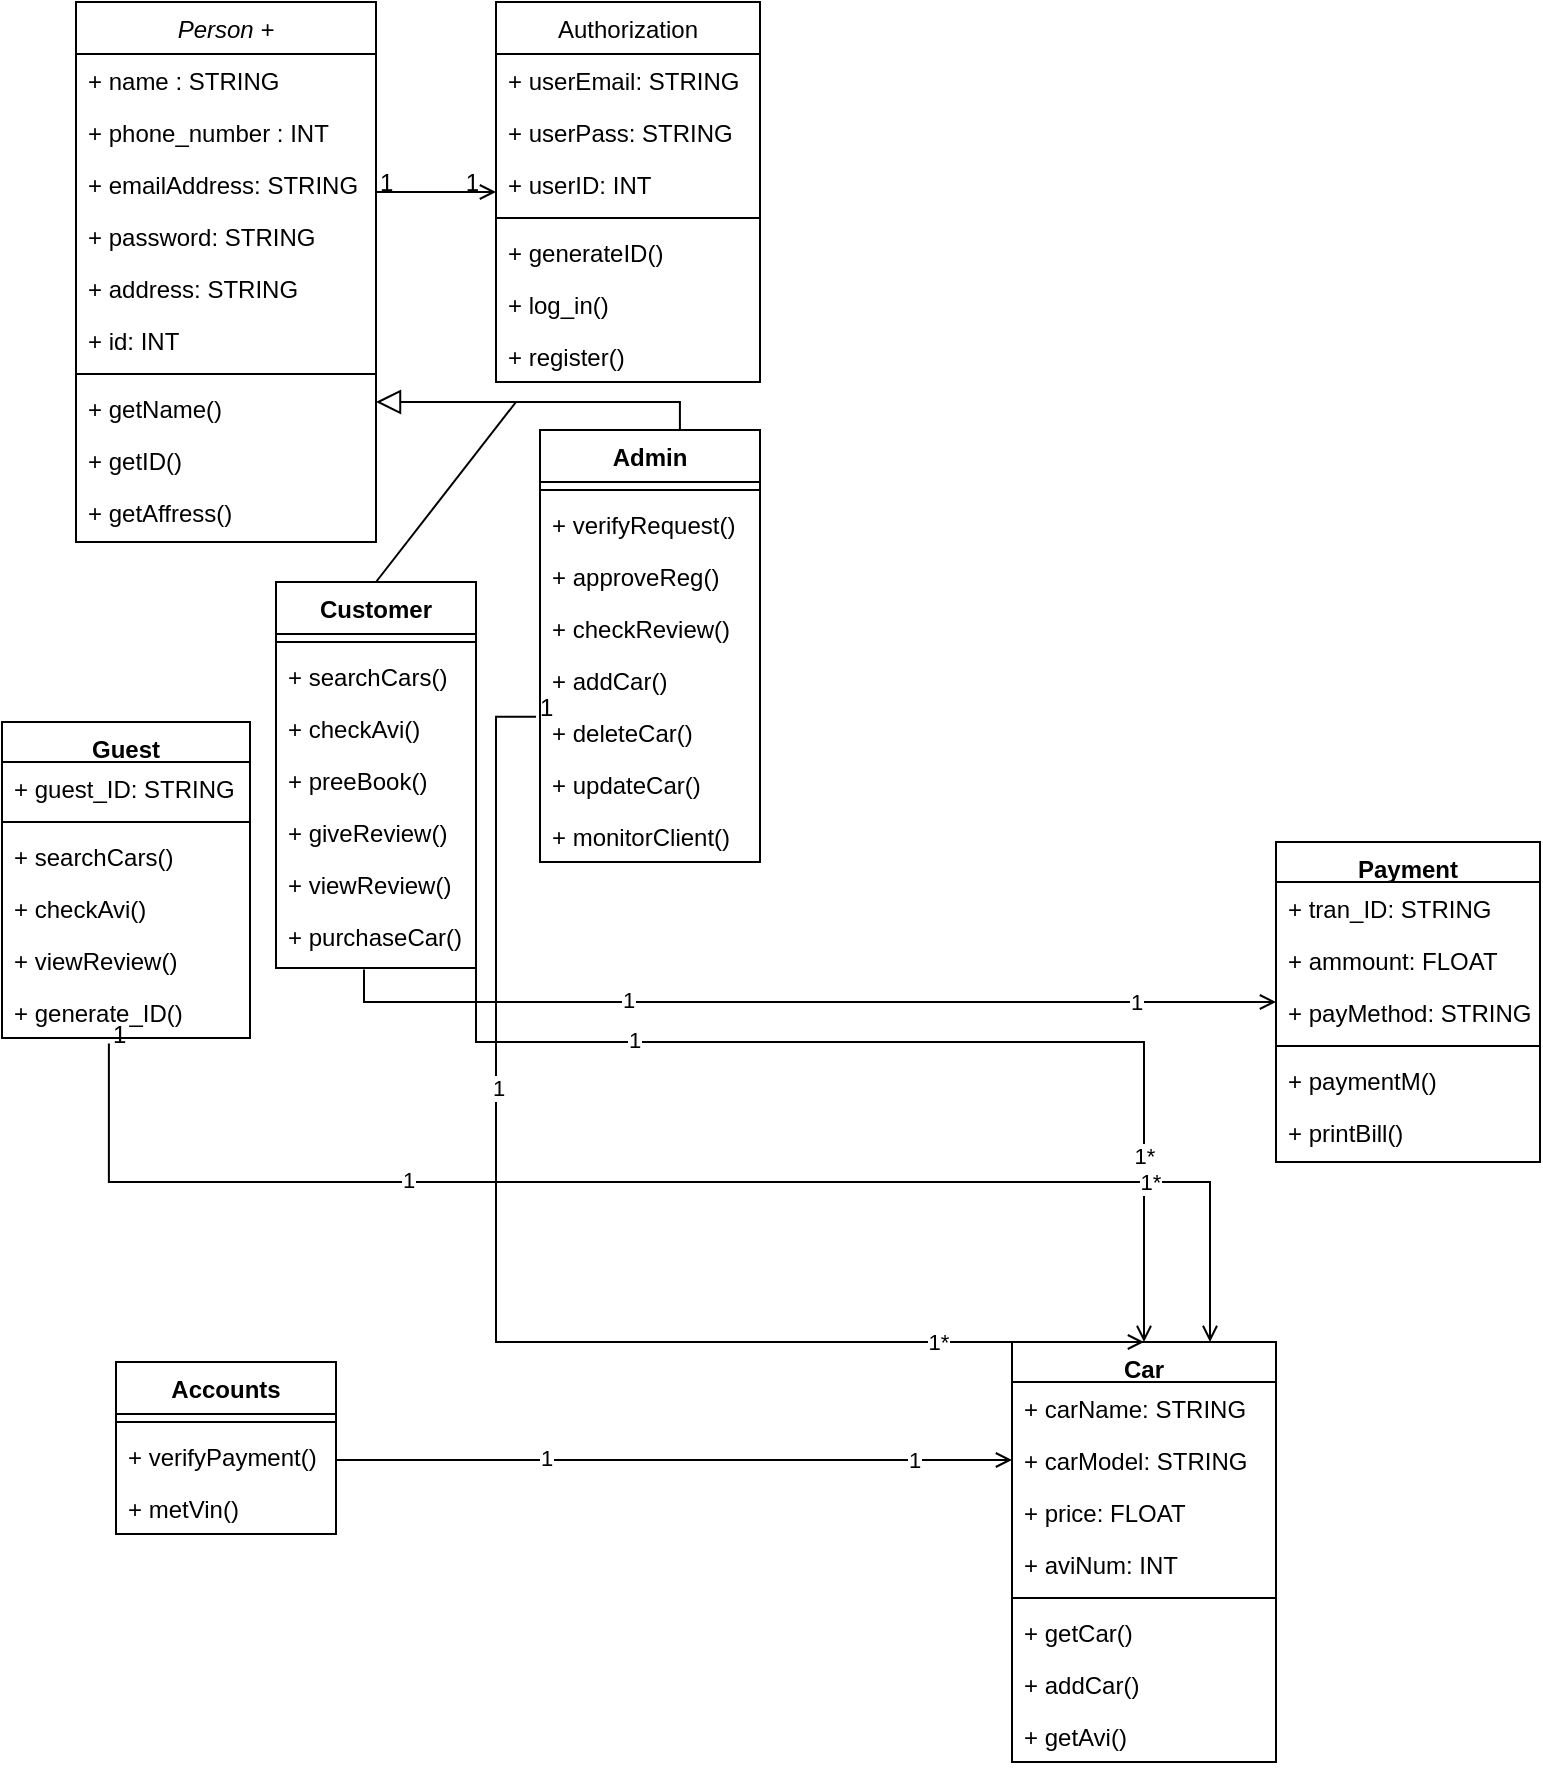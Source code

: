 <mxfile version="14.5.1" type="device"><diagram id="C5RBs43oDa-KdzZeNtuy" name="Page-1"><mxGraphModel dx="1038" dy="651" grid="1" gridSize="10" guides="1" tooltips="1" connect="1" arrows="1" fold="1" page="1" pageScale="1" pageWidth="827" pageHeight="1169" math="0" shadow="0"><root><mxCell id="WIyWlLk6GJQsqaUBKTNV-0"/><mxCell id="WIyWlLk6GJQsqaUBKTNV-1" parent="WIyWlLk6GJQsqaUBKTNV-0"/><mxCell id="zkfFHV4jXpPFQw0GAbJ--0" value="Person +" style="swimlane;fontStyle=2;align=center;verticalAlign=top;childLayout=stackLayout;horizontal=1;startSize=26;horizontalStack=0;resizeParent=1;resizeLast=0;collapsible=1;marginBottom=0;rounded=0;shadow=0;strokeWidth=1;" parent="WIyWlLk6GJQsqaUBKTNV-1" vertex="1"><mxGeometry x="60" y="80" width="150" height="270" as="geometry"><mxRectangle x="230" y="140" width="160" height="26" as="alternateBounds"/></mxGeometry></mxCell><mxCell id="zkfFHV4jXpPFQw0GAbJ--1" value="+ name : STRING" style="text;align=left;verticalAlign=top;spacingLeft=4;spacingRight=4;overflow=hidden;rotatable=0;points=[[0,0.5],[1,0.5]];portConstraint=eastwest;" parent="zkfFHV4jXpPFQw0GAbJ--0" vertex="1"><mxGeometry y="26" width="150" height="26" as="geometry"/></mxCell><mxCell id="zkfFHV4jXpPFQw0GAbJ--2" value="+ phone_number : INT" style="text;align=left;verticalAlign=top;spacingLeft=4;spacingRight=4;overflow=hidden;rotatable=0;points=[[0,0.5],[1,0.5]];portConstraint=eastwest;rounded=0;shadow=0;html=0;" parent="zkfFHV4jXpPFQw0GAbJ--0" vertex="1"><mxGeometry y="52" width="150" height="26" as="geometry"/></mxCell><mxCell id="zkfFHV4jXpPFQw0GAbJ--3" value="+ emailAddress: STRING" style="text;align=left;verticalAlign=top;spacingLeft=4;spacingRight=4;overflow=hidden;rotatable=0;points=[[0,0.5],[1,0.5]];portConstraint=eastwest;rounded=0;shadow=0;html=0;" parent="zkfFHV4jXpPFQw0GAbJ--0" vertex="1"><mxGeometry y="78" width="150" height="26" as="geometry"/></mxCell><mxCell id="jb4NhbANHoU5hlsHr80e-8" value="+ password: STRING" style="text;align=left;verticalAlign=top;spacingLeft=4;spacingRight=4;overflow=hidden;rotatable=0;points=[[0,0.5],[1,0.5]];portConstraint=eastwest;rounded=0;shadow=0;html=0;" vertex="1" parent="zkfFHV4jXpPFQw0GAbJ--0"><mxGeometry y="104" width="150" height="26" as="geometry"/></mxCell><mxCell id="jb4NhbANHoU5hlsHr80e-9" value="+ address: STRING" style="text;align=left;verticalAlign=top;spacingLeft=4;spacingRight=4;overflow=hidden;rotatable=0;points=[[0,0.5],[1,0.5]];portConstraint=eastwest;rounded=0;shadow=0;html=0;" vertex="1" parent="zkfFHV4jXpPFQw0GAbJ--0"><mxGeometry y="130" width="150" height="26" as="geometry"/></mxCell><mxCell id="jb4NhbANHoU5hlsHr80e-12" value="+ id: INT" style="text;align=left;verticalAlign=top;spacingLeft=4;spacingRight=4;overflow=hidden;rotatable=0;points=[[0,0.5],[1,0.5]];portConstraint=eastwest;rounded=0;shadow=0;html=0;" vertex="1" parent="zkfFHV4jXpPFQw0GAbJ--0"><mxGeometry y="156" width="150" height="26" as="geometry"/></mxCell><mxCell id="zkfFHV4jXpPFQw0GAbJ--4" value="" style="line;html=1;strokeWidth=1;align=left;verticalAlign=middle;spacingTop=-1;spacingLeft=3;spacingRight=3;rotatable=0;labelPosition=right;points=[];portConstraint=eastwest;" parent="zkfFHV4jXpPFQw0GAbJ--0" vertex="1"><mxGeometry y="182" width="150" height="8" as="geometry"/></mxCell><mxCell id="jb4NhbANHoU5hlsHr80e-13" value="+ getName()" style="text;align=left;verticalAlign=top;spacingLeft=4;spacingRight=4;overflow=hidden;rotatable=0;points=[[0,0.5],[1,0.5]];portConstraint=eastwest;rounded=0;shadow=0;html=0;" vertex="1" parent="zkfFHV4jXpPFQw0GAbJ--0"><mxGeometry y="190" width="150" height="26" as="geometry"/></mxCell><mxCell id="jb4NhbANHoU5hlsHr80e-14" value="+ getID()" style="text;align=left;verticalAlign=top;spacingLeft=4;spacingRight=4;overflow=hidden;rotatable=0;points=[[0,0.5],[1,0.5]];portConstraint=eastwest;rounded=0;shadow=0;html=0;" vertex="1" parent="zkfFHV4jXpPFQw0GAbJ--0"><mxGeometry y="216" width="150" height="26" as="geometry"/></mxCell><mxCell id="jb4NhbANHoU5hlsHr80e-15" value="+ getAffress()" style="text;align=left;verticalAlign=top;spacingLeft=4;spacingRight=4;overflow=hidden;rotatable=0;points=[[0,0.5],[1,0.5]];portConstraint=eastwest;rounded=0;shadow=0;html=0;" vertex="1" parent="zkfFHV4jXpPFQw0GAbJ--0"><mxGeometry y="242" width="150" height="26" as="geometry"/></mxCell><mxCell id="zkfFHV4jXpPFQw0GAbJ--6" value="Customer" style="swimlane;fontStyle=1;align=center;verticalAlign=top;childLayout=stackLayout;horizontal=1;startSize=26;horizontalStack=0;resizeParent=1;resizeLast=0;collapsible=1;marginBottom=0;rounded=0;shadow=0;strokeWidth=1;" parent="WIyWlLk6GJQsqaUBKTNV-1" vertex="1"><mxGeometry x="160" y="370" width="100" height="193" as="geometry"><mxRectangle x="130" y="380" width="160" height="26" as="alternateBounds"/></mxGeometry></mxCell><mxCell id="zkfFHV4jXpPFQw0GAbJ--9" value="" style="line;html=1;strokeWidth=1;align=left;verticalAlign=middle;spacingTop=-1;spacingLeft=3;spacingRight=3;rotatable=0;labelPosition=right;points=[];portConstraint=eastwest;" parent="zkfFHV4jXpPFQw0GAbJ--6" vertex="1"><mxGeometry y="26" width="100" height="8" as="geometry"/></mxCell><mxCell id="zkfFHV4jXpPFQw0GAbJ--11" value="+ searchCars()" style="text;align=left;verticalAlign=top;spacingLeft=4;spacingRight=4;overflow=hidden;rotatable=0;points=[[0,0.5],[1,0.5]];portConstraint=eastwest;" parent="zkfFHV4jXpPFQw0GAbJ--6" vertex="1"><mxGeometry y="34" width="100" height="26" as="geometry"/></mxCell><mxCell id="jb4NhbANHoU5hlsHr80e-46" value="+ checkAvi()" style="text;align=left;verticalAlign=top;spacingLeft=4;spacingRight=4;overflow=hidden;rotatable=0;points=[[0,0.5],[1,0.5]];portConstraint=eastwest;" vertex="1" parent="zkfFHV4jXpPFQw0GAbJ--6"><mxGeometry y="60" width="100" height="26" as="geometry"/></mxCell><mxCell id="jb4NhbANHoU5hlsHr80e-47" value="+ preeBook()" style="text;align=left;verticalAlign=top;spacingLeft=4;spacingRight=4;overflow=hidden;rotatable=0;points=[[0,0.5],[1,0.5]];portConstraint=eastwest;" vertex="1" parent="zkfFHV4jXpPFQw0GAbJ--6"><mxGeometry y="86" width="100" height="26" as="geometry"/></mxCell><mxCell id="jb4NhbANHoU5hlsHr80e-48" value="+ giveReview()" style="text;align=left;verticalAlign=top;spacingLeft=4;spacingRight=4;overflow=hidden;rotatable=0;points=[[0,0.5],[1,0.5]];portConstraint=eastwest;" vertex="1" parent="zkfFHV4jXpPFQw0GAbJ--6"><mxGeometry y="112" width="100" height="26" as="geometry"/></mxCell><mxCell id="jb4NhbANHoU5hlsHr80e-49" value="+ viewReview()" style="text;align=left;verticalAlign=top;spacingLeft=4;spacingRight=4;overflow=hidden;rotatable=0;points=[[0,0.5],[1,0.5]];portConstraint=eastwest;" vertex="1" parent="zkfFHV4jXpPFQw0GAbJ--6"><mxGeometry y="138" width="100" height="26" as="geometry"/></mxCell><mxCell id="jb4NhbANHoU5hlsHr80e-50" value="+ purchaseCar()" style="text;align=left;verticalAlign=top;spacingLeft=4;spacingRight=4;overflow=hidden;rotatable=0;points=[[0,0.5],[1,0.5]];portConstraint=eastwest;" vertex="1" parent="zkfFHV4jXpPFQw0GAbJ--6"><mxGeometry y="164" width="100" height="26" as="geometry"/></mxCell><mxCell id="zkfFHV4jXpPFQw0GAbJ--12" value="" style="endArrow=block;endSize=10;endFill=0;shadow=0;strokeWidth=1;rounded=0;edgeStyle=elbowEdgeStyle;elbow=vertical;exitX=0.636;exitY=0;exitDx=0;exitDy=0;exitPerimeter=0;" parent="WIyWlLk6GJQsqaUBKTNV-1" source="jb4NhbANHoU5hlsHr80e-0" target="zkfFHV4jXpPFQw0GAbJ--0" edge="1"><mxGeometry width="160" relative="1" as="geometry"><mxPoint x="200" y="203" as="sourcePoint"/><mxPoint x="200" y="203" as="targetPoint"/><Array as="points"><mxPoint x="260" y="280"/></Array></mxGeometry></mxCell><mxCell id="zkfFHV4jXpPFQw0GAbJ--17" value="Authorization" style="swimlane;fontStyle=0;align=center;verticalAlign=top;childLayout=stackLayout;horizontal=1;startSize=26;horizontalStack=0;resizeParent=1;resizeLast=0;collapsible=1;marginBottom=0;rounded=0;shadow=0;strokeWidth=1;" parent="WIyWlLk6GJQsqaUBKTNV-1" vertex="1"><mxGeometry x="270" y="80" width="132" height="190" as="geometry"><mxRectangle x="550" y="140" width="160" height="26" as="alternateBounds"/></mxGeometry></mxCell><mxCell id="zkfFHV4jXpPFQw0GAbJ--18" value="+ userEmail: STRING" style="text;align=left;verticalAlign=top;spacingLeft=4;spacingRight=4;overflow=hidden;rotatable=0;points=[[0,0.5],[1,0.5]];portConstraint=eastwest;" parent="zkfFHV4jXpPFQw0GAbJ--17" vertex="1"><mxGeometry y="26" width="132" height="26" as="geometry"/></mxCell><mxCell id="zkfFHV4jXpPFQw0GAbJ--19" value="+ userPass: STRING" style="text;align=left;verticalAlign=top;spacingLeft=4;spacingRight=4;overflow=hidden;rotatable=0;points=[[0,0.5],[1,0.5]];portConstraint=eastwest;rounded=0;shadow=0;html=0;" parent="zkfFHV4jXpPFQw0GAbJ--17" vertex="1"><mxGeometry y="52" width="132" height="26" as="geometry"/></mxCell><mxCell id="zkfFHV4jXpPFQw0GAbJ--20" value="+ userID: INT" style="text;align=left;verticalAlign=top;spacingLeft=4;spacingRight=4;overflow=hidden;rotatable=0;points=[[0,0.5],[1,0.5]];portConstraint=eastwest;rounded=0;shadow=0;html=0;" parent="zkfFHV4jXpPFQw0GAbJ--17" vertex="1"><mxGeometry y="78" width="132" height="26" as="geometry"/></mxCell><mxCell id="zkfFHV4jXpPFQw0GAbJ--23" value="" style="line;html=1;strokeWidth=1;align=left;verticalAlign=middle;spacingTop=-1;spacingLeft=3;spacingRight=3;rotatable=0;labelPosition=right;points=[];portConstraint=eastwest;" parent="zkfFHV4jXpPFQw0GAbJ--17" vertex="1"><mxGeometry y="104" width="132" height="8" as="geometry"/></mxCell><mxCell id="zkfFHV4jXpPFQw0GAbJ--21" value="+ generateID()" style="text;align=left;verticalAlign=top;spacingLeft=4;spacingRight=4;overflow=hidden;rotatable=0;points=[[0,0.5],[1,0.5]];portConstraint=eastwest;rounded=0;shadow=0;html=0;" parent="zkfFHV4jXpPFQw0GAbJ--17" vertex="1"><mxGeometry y="112" width="132" height="26" as="geometry"/></mxCell><mxCell id="zkfFHV4jXpPFQw0GAbJ--22" value="+ log_in()" style="text;align=left;verticalAlign=top;spacingLeft=4;spacingRight=4;overflow=hidden;rotatable=0;points=[[0,0.5],[1,0.5]];portConstraint=eastwest;rounded=0;shadow=0;html=0;" parent="zkfFHV4jXpPFQw0GAbJ--17" vertex="1"><mxGeometry y="138" width="132" height="26" as="geometry"/></mxCell><mxCell id="zkfFHV4jXpPFQw0GAbJ--24" value="+ register()" style="text;align=left;verticalAlign=top;spacingLeft=4;spacingRight=4;overflow=hidden;rotatable=0;points=[[0,0.5],[1,0.5]];portConstraint=eastwest;" parent="zkfFHV4jXpPFQw0GAbJ--17" vertex="1"><mxGeometry y="164" width="132" height="26" as="geometry"/></mxCell><mxCell id="zkfFHV4jXpPFQw0GAbJ--26" value="" style="endArrow=open;shadow=0;strokeWidth=1;rounded=0;endFill=1;edgeStyle=elbowEdgeStyle;elbow=vertical;" parent="WIyWlLk6GJQsqaUBKTNV-1" source="zkfFHV4jXpPFQw0GAbJ--0" target="zkfFHV4jXpPFQw0GAbJ--17" edge="1"><mxGeometry x="0.5" y="41" relative="1" as="geometry"><mxPoint x="380" y="192" as="sourcePoint"/><mxPoint x="540" y="192" as="targetPoint"/><mxPoint x="-40" y="32" as="offset"/></mxGeometry></mxCell><mxCell id="zkfFHV4jXpPFQw0GAbJ--27" value="1" style="resizable=0;align=left;verticalAlign=bottom;labelBackgroundColor=none;fontSize=12;" parent="zkfFHV4jXpPFQw0GAbJ--26" connectable="0" vertex="1"><mxGeometry x="-1" relative="1" as="geometry"><mxPoint y="4" as="offset"/></mxGeometry></mxCell><mxCell id="zkfFHV4jXpPFQw0GAbJ--28" value="1" style="resizable=0;align=right;verticalAlign=bottom;labelBackgroundColor=none;fontSize=12;" parent="zkfFHV4jXpPFQw0GAbJ--26" connectable="0" vertex="1"><mxGeometry x="1" relative="1" as="geometry"><mxPoint x="-7" y="4" as="offset"/></mxGeometry></mxCell><mxCell id="jb4NhbANHoU5hlsHr80e-0" value="Admin" style="swimlane;fontStyle=1;align=center;verticalAlign=top;childLayout=stackLayout;horizontal=1;startSize=26;horizontalStack=0;resizeParent=1;resizeParentMax=0;resizeLast=0;collapsible=1;marginBottom=0;" vertex="1" parent="WIyWlLk6GJQsqaUBKTNV-1"><mxGeometry x="292" y="294" width="110" height="216" as="geometry"><mxRectangle x="280" y="447" width="70" height="26" as="alternateBounds"/></mxGeometry></mxCell><mxCell id="jb4NhbANHoU5hlsHr80e-2" value="" style="line;strokeWidth=1;fillColor=none;align=left;verticalAlign=middle;spacingTop=-1;spacingLeft=3;spacingRight=3;rotatable=0;labelPosition=right;points=[];portConstraint=eastwest;" vertex="1" parent="jb4NhbANHoU5hlsHr80e-0"><mxGeometry y="26" width="110" height="8" as="geometry"/></mxCell><mxCell id="jb4NhbANHoU5hlsHr80e-3" value="+ verifyRequest()" style="text;strokeColor=none;fillColor=none;align=left;verticalAlign=top;spacingLeft=4;spacingRight=4;overflow=hidden;rotatable=0;points=[[0,0.5],[1,0.5]];portConstraint=eastwest;" vertex="1" parent="jb4NhbANHoU5hlsHr80e-0"><mxGeometry y="34" width="110" height="26" as="geometry"/></mxCell><mxCell id="jb4NhbANHoU5hlsHr80e-25" value="+ approveReg()" style="text;strokeColor=none;fillColor=none;align=left;verticalAlign=top;spacingLeft=4;spacingRight=4;overflow=hidden;rotatable=0;points=[[0,0.5],[1,0.5]];portConstraint=eastwest;" vertex="1" parent="jb4NhbANHoU5hlsHr80e-0"><mxGeometry y="60" width="110" height="26" as="geometry"/></mxCell><mxCell id="jb4NhbANHoU5hlsHr80e-26" value="+ checkReview()" style="text;strokeColor=none;fillColor=none;align=left;verticalAlign=top;spacingLeft=4;spacingRight=4;overflow=hidden;rotatable=0;points=[[0,0.5],[1,0.5]];portConstraint=eastwest;" vertex="1" parent="jb4NhbANHoU5hlsHr80e-0"><mxGeometry y="86" width="110" height="26" as="geometry"/></mxCell><mxCell id="jb4NhbANHoU5hlsHr80e-28" value="+ addCar()" style="text;strokeColor=none;fillColor=none;align=left;verticalAlign=top;spacingLeft=4;spacingRight=4;overflow=hidden;rotatable=0;points=[[0,0.5],[1,0.5]];portConstraint=eastwest;" vertex="1" parent="jb4NhbANHoU5hlsHr80e-0"><mxGeometry y="112" width="110" height="26" as="geometry"/></mxCell><mxCell id="jb4NhbANHoU5hlsHr80e-27" value="+ deleteCar()" style="text;strokeColor=none;fillColor=none;align=left;verticalAlign=top;spacingLeft=4;spacingRight=4;overflow=hidden;rotatable=0;points=[[0,0.5],[1,0.5]];portConstraint=eastwest;" vertex="1" parent="jb4NhbANHoU5hlsHr80e-0"><mxGeometry y="138" width="110" height="26" as="geometry"/></mxCell><mxCell id="jb4NhbANHoU5hlsHr80e-29" value="+ updateCar()" style="text;strokeColor=none;fillColor=none;align=left;verticalAlign=top;spacingLeft=4;spacingRight=4;overflow=hidden;rotatable=0;points=[[0,0.5],[1,0.5]];portConstraint=eastwest;" vertex="1" parent="jb4NhbANHoU5hlsHr80e-0"><mxGeometry y="164" width="110" height="26" as="geometry"/></mxCell><mxCell id="jb4NhbANHoU5hlsHr80e-30" value="+ monitorClient()" style="text;strokeColor=none;fillColor=none;align=left;verticalAlign=top;spacingLeft=4;spacingRight=4;overflow=hidden;rotatable=0;points=[[0,0.5],[1,0.5]];portConstraint=eastwest;" vertex="1" parent="jb4NhbANHoU5hlsHr80e-0"><mxGeometry y="190" width="110" height="26" as="geometry"/></mxCell><mxCell id="jb4NhbANHoU5hlsHr80e-34" value="Accounts" style="swimlane;fontStyle=1;align=center;verticalAlign=top;childLayout=stackLayout;horizontal=1;startSize=26;horizontalStack=0;resizeParent=1;resizeParentMax=0;resizeLast=0;collapsible=1;marginBottom=0;" vertex="1" parent="WIyWlLk6GJQsqaUBKTNV-1"><mxGeometry x="80" y="760" width="110" height="86" as="geometry"><mxRectangle x="410" y="460" width="90" height="26" as="alternateBounds"/></mxGeometry></mxCell><mxCell id="jb4NhbANHoU5hlsHr80e-36" value="" style="line;strokeWidth=1;fillColor=none;align=left;verticalAlign=middle;spacingTop=-1;spacingLeft=3;spacingRight=3;rotatable=0;labelPosition=right;points=[];portConstraint=eastwest;" vertex="1" parent="jb4NhbANHoU5hlsHr80e-34"><mxGeometry y="26" width="110" height="8" as="geometry"/></mxCell><mxCell id="jb4NhbANHoU5hlsHr80e-37" value="+ verifyPayment()" style="text;strokeColor=none;fillColor=none;align=left;verticalAlign=top;spacingLeft=4;spacingRight=4;overflow=hidden;rotatable=0;points=[[0,0.5],[1,0.5]];portConstraint=eastwest;" vertex="1" parent="jb4NhbANHoU5hlsHr80e-34"><mxGeometry y="34" width="110" height="26" as="geometry"/></mxCell><mxCell id="jb4NhbANHoU5hlsHr80e-38" value="+ metVin()" style="text;strokeColor=none;fillColor=none;align=left;verticalAlign=top;spacingLeft=4;spacingRight=4;overflow=hidden;rotatable=0;points=[[0,0.5],[1,0.5]];portConstraint=eastwest;" vertex="1" parent="jb4NhbANHoU5hlsHr80e-34"><mxGeometry y="60" width="110" height="26" as="geometry"/></mxCell><mxCell id="jb4NhbANHoU5hlsHr80e-51" value="Car" style="swimlane;fontStyle=1;align=center;verticalAlign=top;childLayout=stackLayout;horizontal=1;startSize=20;horizontalStack=0;resizeParent=1;resizeLast=0;collapsible=1;marginBottom=0;rounded=0;shadow=0;strokeWidth=1;" vertex="1" parent="WIyWlLk6GJQsqaUBKTNV-1"><mxGeometry x="528" y="750" width="132" height="210" as="geometry"><mxRectangle x="550" y="140" width="160" height="26" as="alternateBounds"/></mxGeometry></mxCell><mxCell id="jb4NhbANHoU5hlsHr80e-52" value="+ carName: STRING" style="text;align=left;verticalAlign=top;spacingLeft=4;spacingRight=4;overflow=hidden;rotatable=0;points=[[0,0.5],[1,0.5]];portConstraint=eastwest;" vertex="1" parent="jb4NhbANHoU5hlsHr80e-51"><mxGeometry y="20" width="132" height="26" as="geometry"/></mxCell><mxCell id="jb4NhbANHoU5hlsHr80e-53" value="+ carModel: STRING" style="text;align=left;verticalAlign=top;spacingLeft=4;spacingRight=4;overflow=hidden;rotatable=0;points=[[0,0.5],[1,0.5]];portConstraint=eastwest;rounded=0;shadow=0;html=0;" vertex="1" parent="jb4NhbANHoU5hlsHr80e-51"><mxGeometry y="46" width="132" height="26" as="geometry"/></mxCell><mxCell id="jb4NhbANHoU5hlsHr80e-54" value="+ price: FLOAT" style="text;align=left;verticalAlign=top;spacingLeft=4;spacingRight=4;overflow=hidden;rotatable=0;points=[[0,0.5],[1,0.5]];portConstraint=eastwest;rounded=0;shadow=0;html=0;" vertex="1" parent="jb4NhbANHoU5hlsHr80e-51"><mxGeometry y="72" width="132" height="26" as="geometry"/></mxCell><mxCell id="jb4NhbANHoU5hlsHr80e-56" value="+ aviNum: INT" style="text;align=left;verticalAlign=top;spacingLeft=4;spacingRight=4;overflow=hidden;rotatable=0;points=[[0,0.5],[1,0.5]];portConstraint=eastwest;rounded=0;shadow=0;html=0;" vertex="1" parent="jb4NhbANHoU5hlsHr80e-51"><mxGeometry y="98" width="132" height="26" as="geometry"/></mxCell><mxCell id="jb4NhbANHoU5hlsHr80e-55" value="" style="line;html=1;strokeWidth=1;align=left;verticalAlign=middle;spacingTop=-1;spacingLeft=3;spacingRight=3;rotatable=0;labelPosition=right;points=[];portConstraint=eastwest;" vertex="1" parent="jb4NhbANHoU5hlsHr80e-51"><mxGeometry y="124" width="132" height="8" as="geometry"/></mxCell><mxCell id="jb4NhbANHoU5hlsHr80e-57" value="+ getCar()" style="text;align=left;verticalAlign=top;spacingLeft=4;spacingRight=4;overflow=hidden;rotatable=0;points=[[0,0.5],[1,0.5]];portConstraint=eastwest;rounded=0;shadow=0;html=0;" vertex="1" parent="jb4NhbANHoU5hlsHr80e-51"><mxGeometry y="132" width="132" height="26" as="geometry"/></mxCell><mxCell id="jb4NhbANHoU5hlsHr80e-58" value="+ addCar()" style="text;align=left;verticalAlign=top;spacingLeft=4;spacingRight=4;overflow=hidden;rotatable=0;points=[[0,0.5],[1,0.5]];portConstraint=eastwest;" vertex="1" parent="jb4NhbANHoU5hlsHr80e-51"><mxGeometry y="158" width="132" height="26" as="geometry"/></mxCell><mxCell id="jb4NhbANHoU5hlsHr80e-59" value="+ getAvi()" style="text;align=left;verticalAlign=top;spacingLeft=4;spacingRight=4;overflow=hidden;rotatable=0;points=[[0,0.5],[1,0.5]];portConstraint=eastwest;rounded=0;shadow=0;html=0;" vertex="1" parent="jb4NhbANHoU5hlsHr80e-51"><mxGeometry y="184" width="132" height="26" as="geometry"/></mxCell><mxCell id="jb4NhbANHoU5hlsHr80e-60" value="" style="endArrow=open;shadow=0;strokeWidth=1;rounded=0;endFill=1;edgeStyle=elbowEdgeStyle;elbow=vertical;exitX=-0.018;exitY=0.208;exitDx=0;exitDy=0;exitPerimeter=0;entryX=0.5;entryY=0;entryDx=0;entryDy=0;" edge="1" parent="WIyWlLk6GJQsqaUBKTNV-1" source="jb4NhbANHoU5hlsHr80e-27" target="jb4NhbANHoU5hlsHr80e-51"><mxGeometry x="0.5" y="41" relative="1" as="geometry"><mxPoint x="170" y="580" as="sourcePoint"/><mxPoint x="220" y="686" as="targetPoint"/><mxPoint x="-40" y="32" as="offset"/><Array as="points"><mxPoint x="270" y="590"/></Array></mxGeometry></mxCell><mxCell id="jb4NhbANHoU5hlsHr80e-61" value="1" style="resizable=0;align=left;verticalAlign=bottom;labelBackgroundColor=none;fontSize=12;" connectable="0" vertex="1" parent="jb4NhbANHoU5hlsHr80e-60"><mxGeometry x="-1" relative="1" as="geometry"><mxPoint y="4" as="offset"/></mxGeometry></mxCell><mxCell id="jb4NhbANHoU5hlsHr80e-63" value="1" style="edgeLabel;html=1;align=center;verticalAlign=middle;resizable=0;points=[];" vertex="1" connectable="0" parent="jb4NhbANHoU5hlsHr80e-60"><mxGeometry x="-0.375" y="1" relative="1" as="geometry"><mxPoint as="offset"/></mxGeometry></mxCell><mxCell id="jb4NhbANHoU5hlsHr80e-64" value="1*" style="edgeLabel;html=1;align=center;verticalAlign=middle;resizable=0;points=[];" vertex="1" connectable="0" parent="jb4NhbANHoU5hlsHr80e-60"><mxGeometry x="0.685" relative="1" as="geometry"><mxPoint as="offset"/></mxGeometry></mxCell><mxCell id="jb4NhbANHoU5hlsHr80e-65" value="" style="endArrow=open;shadow=0;strokeWidth=1;rounded=0;endFill=1;edgeStyle=elbowEdgeStyle;elbow=vertical;exitX=1;exitY=0.5;exitDx=0;exitDy=0;" edge="1" parent="WIyWlLk6GJQsqaUBKTNV-1" source="jb4NhbANHoU5hlsHr80e-48" target="jb4NhbANHoU5hlsHr80e-51"><mxGeometry x="0.5" y="41" relative="1" as="geometry"><mxPoint x="300" y="595" as="sourcePoint"/><mxPoint x="262.364" y="695.59" as="targetPoint"/><mxPoint x="-40" y="32" as="offset"/><Array as="points"><mxPoint x="290" y="600"/><mxPoint x="200" y="670"/><mxPoint x="206" y="590"/></Array></mxGeometry></mxCell><mxCell id="jb4NhbANHoU5hlsHr80e-67" value="1" style="edgeLabel;html=1;align=center;verticalAlign=middle;resizable=0;points=[];" vertex="1" connectable="0" parent="jb4NhbANHoU5hlsHr80e-65"><mxGeometry x="-0.375" y="1" relative="1" as="geometry"><mxPoint as="offset"/></mxGeometry></mxCell><mxCell id="jb4NhbANHoU5hlsHr80e-68" value="1*" style="edgeLabel;html=1;align=center;verticalAlign=middle;resizable=0;points=[];" vertex="1" connectable="0" parent="jb4NhbANHoU5hlsHr80e-65"><mxGeometry x="0.685" relative="1" as="geometry"><mxPoint as="offset"/></mxGeometry></mxCell><mxCell id="jb4NhbANHoU5hlsHr80e-69" value="Payment" style="swimlane;fontStyle=1;align=center;verticalAlign=top;childLayout=stackLayout;horizontal=1;startSize=20;horizontalStack=0;resizeParent=1;resizeLast=0;collapsible=1;marginBottom=0;rounded=0;shadow=0;strokeWidth=1;" vertex="1" parent="WIyWlLk6GJQsqaUBKTNV-1"><mxGeometry x="660" y="500" width="132" height="160" as="geometry"><mxRectangle x="550" y="140" width="160" height="26" as="alternateBounds"/></mxGeometry></mxCell><mxCell id="jb4NhbANHoU5hlsHr80e-70" value="+ tran_ID: STRING" style="text;align=left;verticalAlign=top;spacingLeft=4;spacingRight=4;overflow=hidden;rotatable=0;points=[[0,0.5],[1,0.5]];portConstraint=eastwest;" vertex="1" parent="jb4NhbANHoU5hlsHr80e-69"><mxGeometry y="20" width="132" height="26" as="geometry"/></mxCell><mxCell id="jb4NhbANHoU5hlsHr80e-71" value="+ ammount: FLOAT" style="text;align=left;verticalAlign=top;spacingLeft=4;spacingRight=4;overflow=hidden;rotatable=0;points=[[0,0.5],[1,0.5]];portConstraint=eastwest;rounded=0;shadow=0;html=0;" vertex="1" parent="jb4NhbANHoU5hlsHr80e-69"><mxGeometry y="46" width="132" height="26" as="geometry"/></mxCell><mxCell id="jb4NhbANHoU5hlsHr80e-72" value="+ payMethod: STRING" style="text;align=left;verticalAlign=top;spacingLeft=4;spacingRight=4;overflow=hidden;rotatable=0;points=[[0,0.5],[1,0.5]];portConstraint=eastwest;rounded=0;shadow=0;html=0;" vertex="1" parent="jb4NhbANHoU5hlsHr80e-69"><mxGeometry y="72" width="132" height="26" as="geometry"/></mxCell><mxCell id="jb4NhbANHoU5hlsHr80e-74" value="" style="line;html=1;strokeWidth=1;align=left;verticalAlign=middle;spacingTop=-1;spacingLeft=3;spacingRight=3;rotatable=0;labelPosition=right;points=[];portConstraint=eastwest;" vertex="1" parent="jb4NhbANHoU5hlsHr80e-69"><mxGeometry y="98" width="132" height="8" as="geometry"/></mxCell><mxCell id="jb4NhbANHoU5hlsHr80e-75" value="+ paymentM()" style="text;align=left;verticalAlign=top;spacingLeft=4;spacingRight=4;overflow=hidden;rotatable=0;points=[[0,0.5],[1,0.5]];portConstraint=eastwest;rounded=0;shadow=0;html=0;" vertex="1" parent="jb4NhbANHoU5hlsHr80e-69"><mxGeometry y="106" width="132" height="26" as="geometry"/></mxCell><mxCell id="jb4NhbANHoU5hlsHr80e-76" value="+ printBill()" style="text;align=left;verticalAlign=top;spacingLeft=4;spacingRight=4;overflow=hidden;rotatable=0;points=[[0,0.5],[1,0.5]];portConstraint=eastwest;" vertex="1" parent="jb4NhbANHoU5hlsHr80e-69"><mxGeometry y="132" width="132" height="26" as="geometry"/></mxCell><mxCell id="jb4NhbANHoU5hlsHr80e-78" value="" style="endArrow=open;shadow=0;strokeWidth=1;rounded=0;endFill=1;edgeStyle=elbowEdgeStyle;elbow=vertical;exitX=1;exitY=0.5;exitDx=0;exitDy=0;entryX=0;entryY=0.5;entryDx=0;entryDy=0;" edge="1" parent="WIyWlLk6GJQsqaUBKTNV-1" source="jb4NhbANHoU5hlsHr80e-37" target="jb4NhbANHoU5hlsHr80e-53"><mxGeometry x="0.5" y="41" relative="1" as="geometry"><mxPoint x="160" y="582" as="sourcePoint"/><mxPoint x="320" y="720" as="targetPoint"/><mxPoint x="-40" y="32" as="offset"/><Array as="points"><mxPoint x="360" y="809"/><mxPoint x="216" y="600"/></Array></mxGeometry></mxCell><mxCell id="jb4NhbANHoU5hlsHr80e-79" value="1" style="edgeLabel;html=1;align=center;verticalAlign=middle;resizable=0;points=[];" vertex="1" connectable="0" parent="jb4NhbANHoU5hlsHr80e-78"><mxGeometry x="-0.375" y="1" relative="1" as="geometry"><mxPoint as="offset"/></mxGeometry></mxCell><mxCell id="jb4NhbANHoU5hlsHr80e-80" value="1" style="edgeLabel;html=1;align=center;verticalAlign=middle;resizable=0;points=[];" vertex="1" connectable="0" parent="jb4NhbANHoU5hlsHr80e-78"><mxGeometry x="0.685" relative="1" as="geometry"><mxPoint x="4" as="offset"/></mxGeometry></mxCell><mxCell id="jb4NhbANHoU5hlsHr80e-81" value="" style="endArrow=open;shadow=0;strokeWidth=1;rounded=0;endFill=1;edgeStyle=elbowEdgeStyle;elbow=vertical;exitX=0.44;exitY=1.146;exitDx=0;exitDy=0;exitPerimeter=0;" edge="1" parent="WIyWlLk6GJQsqaUBKTNV-1" source="jb4NhbANHoU5hlsHr80e-50" target="jb4NhbANHoU5hlsHr80e-72"><mxGeometry x="0.5" y="41" relative="1" as="geometry"><mxPoint x="150" y="757" as="sourcePoint"/><mxPoint x="330" y="730" as="targetPoint"/><mxPoint x="-40" y="32" as="offset"/><Array as="points"><mxPoint x="430" y="580"/><mxPoint x="226" y="610"/></Array></mxGeometry></mxCell><mxCell id="jb4NhbANHoU5hlsHr80e-82" value="1" style="edgeLabel;html=1;align=center;verticalAlign=middle;resizable=0;points=[];" vertex="1" connectable="0" parent="jb4NhbANHoU5hlsHr80e-81"><mxGeometry x="-0.375" y="1" relative="1" as="geometry"><mxPoint as="offset"/></mxGeometry></mxCell><mxCell id="jb4NhbANHoU5hlsHr80e-83" value="1" style="edgeLabel;html=1;align=center;verticalAlign=middle;resizable=0;points=[];" vertex="1" connectable="0" parent="jb4NhbANHoU5hlsHr80e-81"><mxGeometry x="0.685" relative="1" as="geometry"><mxPoint x="4" as="offset"/></mxGeometry></mxCell><mxCell id="jb4NhbANHoU5hlsHr80e-85" value="" style="endArrow=none;html=1;exitX=0.5;exitY=0;exitDx=0;exitDy=0;" edge="1" parent="WIyWlLk6GJQsqaUBKTNV-1" source="zkfFHV4jXpPFQw0GAbJ--6"><mxGeometry width="50" height="50" relative="1" as="geometry"><mxPoint x="270" y="450" as="sourcePoint"/><mxPoint x="280" y="280" as="targetPoint"/></mxGeometry></mxCell><mxCell id="jb4NhbANHoU5hlsHr80e-86" value="Guest" style="swimlane;fontStyle=1;align=center;verticalAlign=top;childLayout=stackLayout;horizontal=1;startSize=20;horizontalStack=0;resizeParent=1;resizeParentMax=0;resizeLast=0;collapsible=1;marginBottom=0;" vertex="1" parent="WIyWlLk6GJQsqaUBKTNV-1"><mxGeometry x="23" y="440" width="124" height="158" as="geometry"/></mxCell><mxCell id="jb4NhbANHoU5hlsHr80e-87" value="+ guest_ID: STRING" style="text;strokeColor=none;fillColor=none;align=left;verticalAlign=top;spacingLeft=4;spacingRight=4;overflow=hidden;rotatable=0;points=[[0,0.5],[1,0.5]];portConstraint=eastwest;" vertex="1" parent="jb4NhbANHoU5hlsHr80e-86"><mxGeometry y="20" width="124" height="26" as="geometry"/></mxCell><mxCell id="jb4NhbANHoU5hlsHr80e-88" value="" style="line;strokeWidth=1;fillColor=none;align=left;verticalAlign=middle;spacingTop=-1;spacingLeft=3;spacingRight=3;rotatable=0;labelPosition=right;points=[];portConstraint=eastwest;" vertex="1" parent="jb4NhbANHoU5hlsHr80e-86"><mxGeometry y="46" width="124" height="8" as="geometry"/></mxCell><mxCell id="jb4NhbANHoU5hlsHr80e-89" value="+ searchCars()" style="text;strokeColor=none;fillColor=none;align=left;verticalAlign=top;spacingLeft=4;spacingRight=4;overflow=hidden;rotatable=0;points=[[0,0.5],[1,0.5]];portConstraint=eastwest;" vertex="1" parent="jb4NhbANHoU5hlsHr80e-86"><mxGeometry y="54" width="124" height="26" as="geometry"/></mxCell><mxCell id="jb4NhbANHoU5hlsHr80e-90" value="+ checkAvi()" style="text;strokeColor=none;fillColor=none;align=left;verticalAlign=top;spacingLeft=4;spacingRight=4;overflow=hidden;rotatable=0;points=[[0,0.5],[1,0.5]];portConstraint=eastwest;" vertex="1" parent="jb4NhbANHoU5hlsHr80e-86"><mxGeometry y="80" width="124" height="26" as="geometry"/></mxCell><mxCell id="jb4NhbANHoU5hlsHr80e-91" value="+ viewReview()" style="text;strokeColor=none;fillColor=none;align=left;verticalAlign=top;spacingLeft=4;spacingRight=4;overflow=hidden;rotatable=0;points=[[0,0.5],[1,0.5]];portConstraint=eastwest;" vertex="1" parent="jb4NhbANHoU5hlsHr80e-86"><mxGeometry y="106" width="124" height="26" as="geometry"/></mxCell><mxCell id="jb4NhbANHoU5hlsHr80e-92" value="+ generate_ID()" style="text;strokeColor=none;fillColor=none;align=left;verticalAlign=top;spacingLeft=4;spacingRight=4;overflow=hidden;rotatable=0;points=[[0,0.5],[1,0.5]];portConstraint=eastwest;" vertex="1" parent="jb4NhbANHoU5hlsHr80e-86"><mxGeometry y="132" width="124" height="26" as="geometry"/></mxCell><mxCell id="jb4NhbANHoU5hlsHr80e-93" value="" style="endArrow=open;shadow=0;strokeWidth=1;rounded=0;endFill=1;edgeStyle=elbowEdgeStyle;elbow=vertical;exitX=0.431;exitY=1.108;exitDx=0;exitDy=0;exitPerimeter=0;entryX=0.75;entryY=0;entryDx=0;entryDy=0;" edge="1" parent="WIyWlLk6GJQsqaUBKTNV-1" source="jb4NhbANHoU5hlsHr80e-92" target="jb4NhbANHoU5hlsHr80e-51"><mxGeometry x="0.5" y="41" relative="1" as="geometry"><mxPoint x="300.02" y="447.408" as="sourcePoint"/><mxPoint x="226" y="790" as="targetPoint"/><mxPoint x="-40" y="32" as="offset"/><Array as="points"><mxPoint x="350" y="670"/></Array></mxGeometry></mxCell><mxCell id="jb4NhbANHoU5hlsHr80e-94" value="1" style="resizable=0;align=left;verticalAlign=bottom;labelBackgroundColor=none;fontSize=12;" connectable="0" vertex="1" parent="jb4NhbANHoU5hlsHr80e-93"><mxGeometry x="-1" relative="1" as="geometry"><mxPoint y="4" as="offset"/></mxGeometry></mxCell><mxCell id="jb4NhbANHoU5hlsHr80e-95" value="1" style="edgeLabel;html=1;align=center;verticalAlign=middle;resizable=0;points=[];" vertex="1" connectable="0" parent="jb4NhbANHoU5hlsHr80e-93"><mxGeometry x="-0.375" y="1" relative="1" as="geometry"><mxPoint as="offset"/></mxGeometry></mxCell><mxCell id="jb4NhbANHoU5hlsHr80e-96" value="1*" style="edgeLabel;html=1;align=center;verticalAlign=middle;resizable=0;points=[];" vertex="1" connectable="0" parent="jb4NhbANHoU5hlsHr80e-93"><mxGeometry x="0.685" relative="1" as="geometry"><mxPoint as="offset"/></mxGeometry></mxCell></root></mxGraphModel></diagram></mxfile>